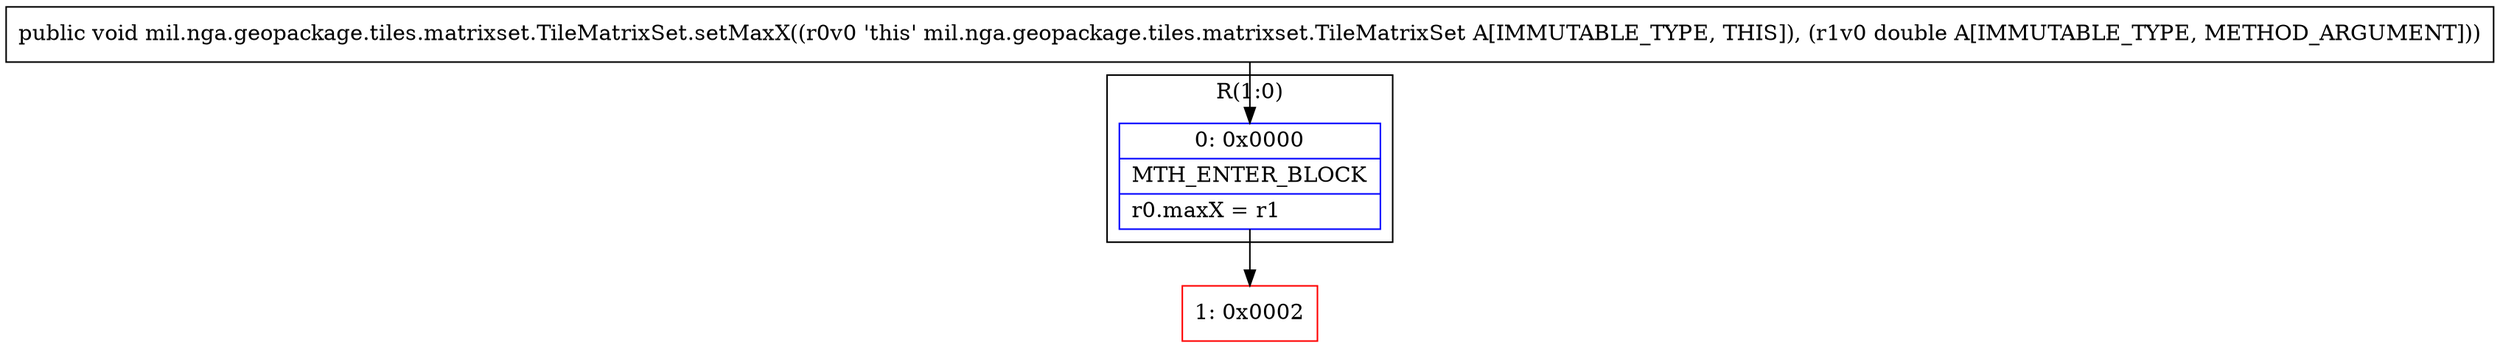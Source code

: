 digraph "CFG formil.nga.geopackage.tiles.matrixset.TileMatrixSet.setMaxX(D)V" {
subgraph cluster_Region_1691868729 {
label = "R(1:0)";
node [shape=record,color=blue];
Node_0 [shape=record,label="{0\:\ 0x0000|MTH_ENTER_BLOCK\l|r0.maxX = r1\l}"];
}
Node_1 [shape=record,color=red,label="{1\:\ 0x0002}"];
MethodNode[shape=record,label="{public void mil.nga.geopackage.tiles.matrixset.TileMatrixSet.setMaxX((r0v0 'this' mil.nga.geopackage.tiles.matrixset.TileMatrixSet A[IMMUTABLE_TYPE, THIS]), (r1v0 double A[IMMUTABLE_TYPE, METHOD_ARGUMENT])) }"];
MethodNode -> Node_0;
Node_0 -> Node_1;
}

